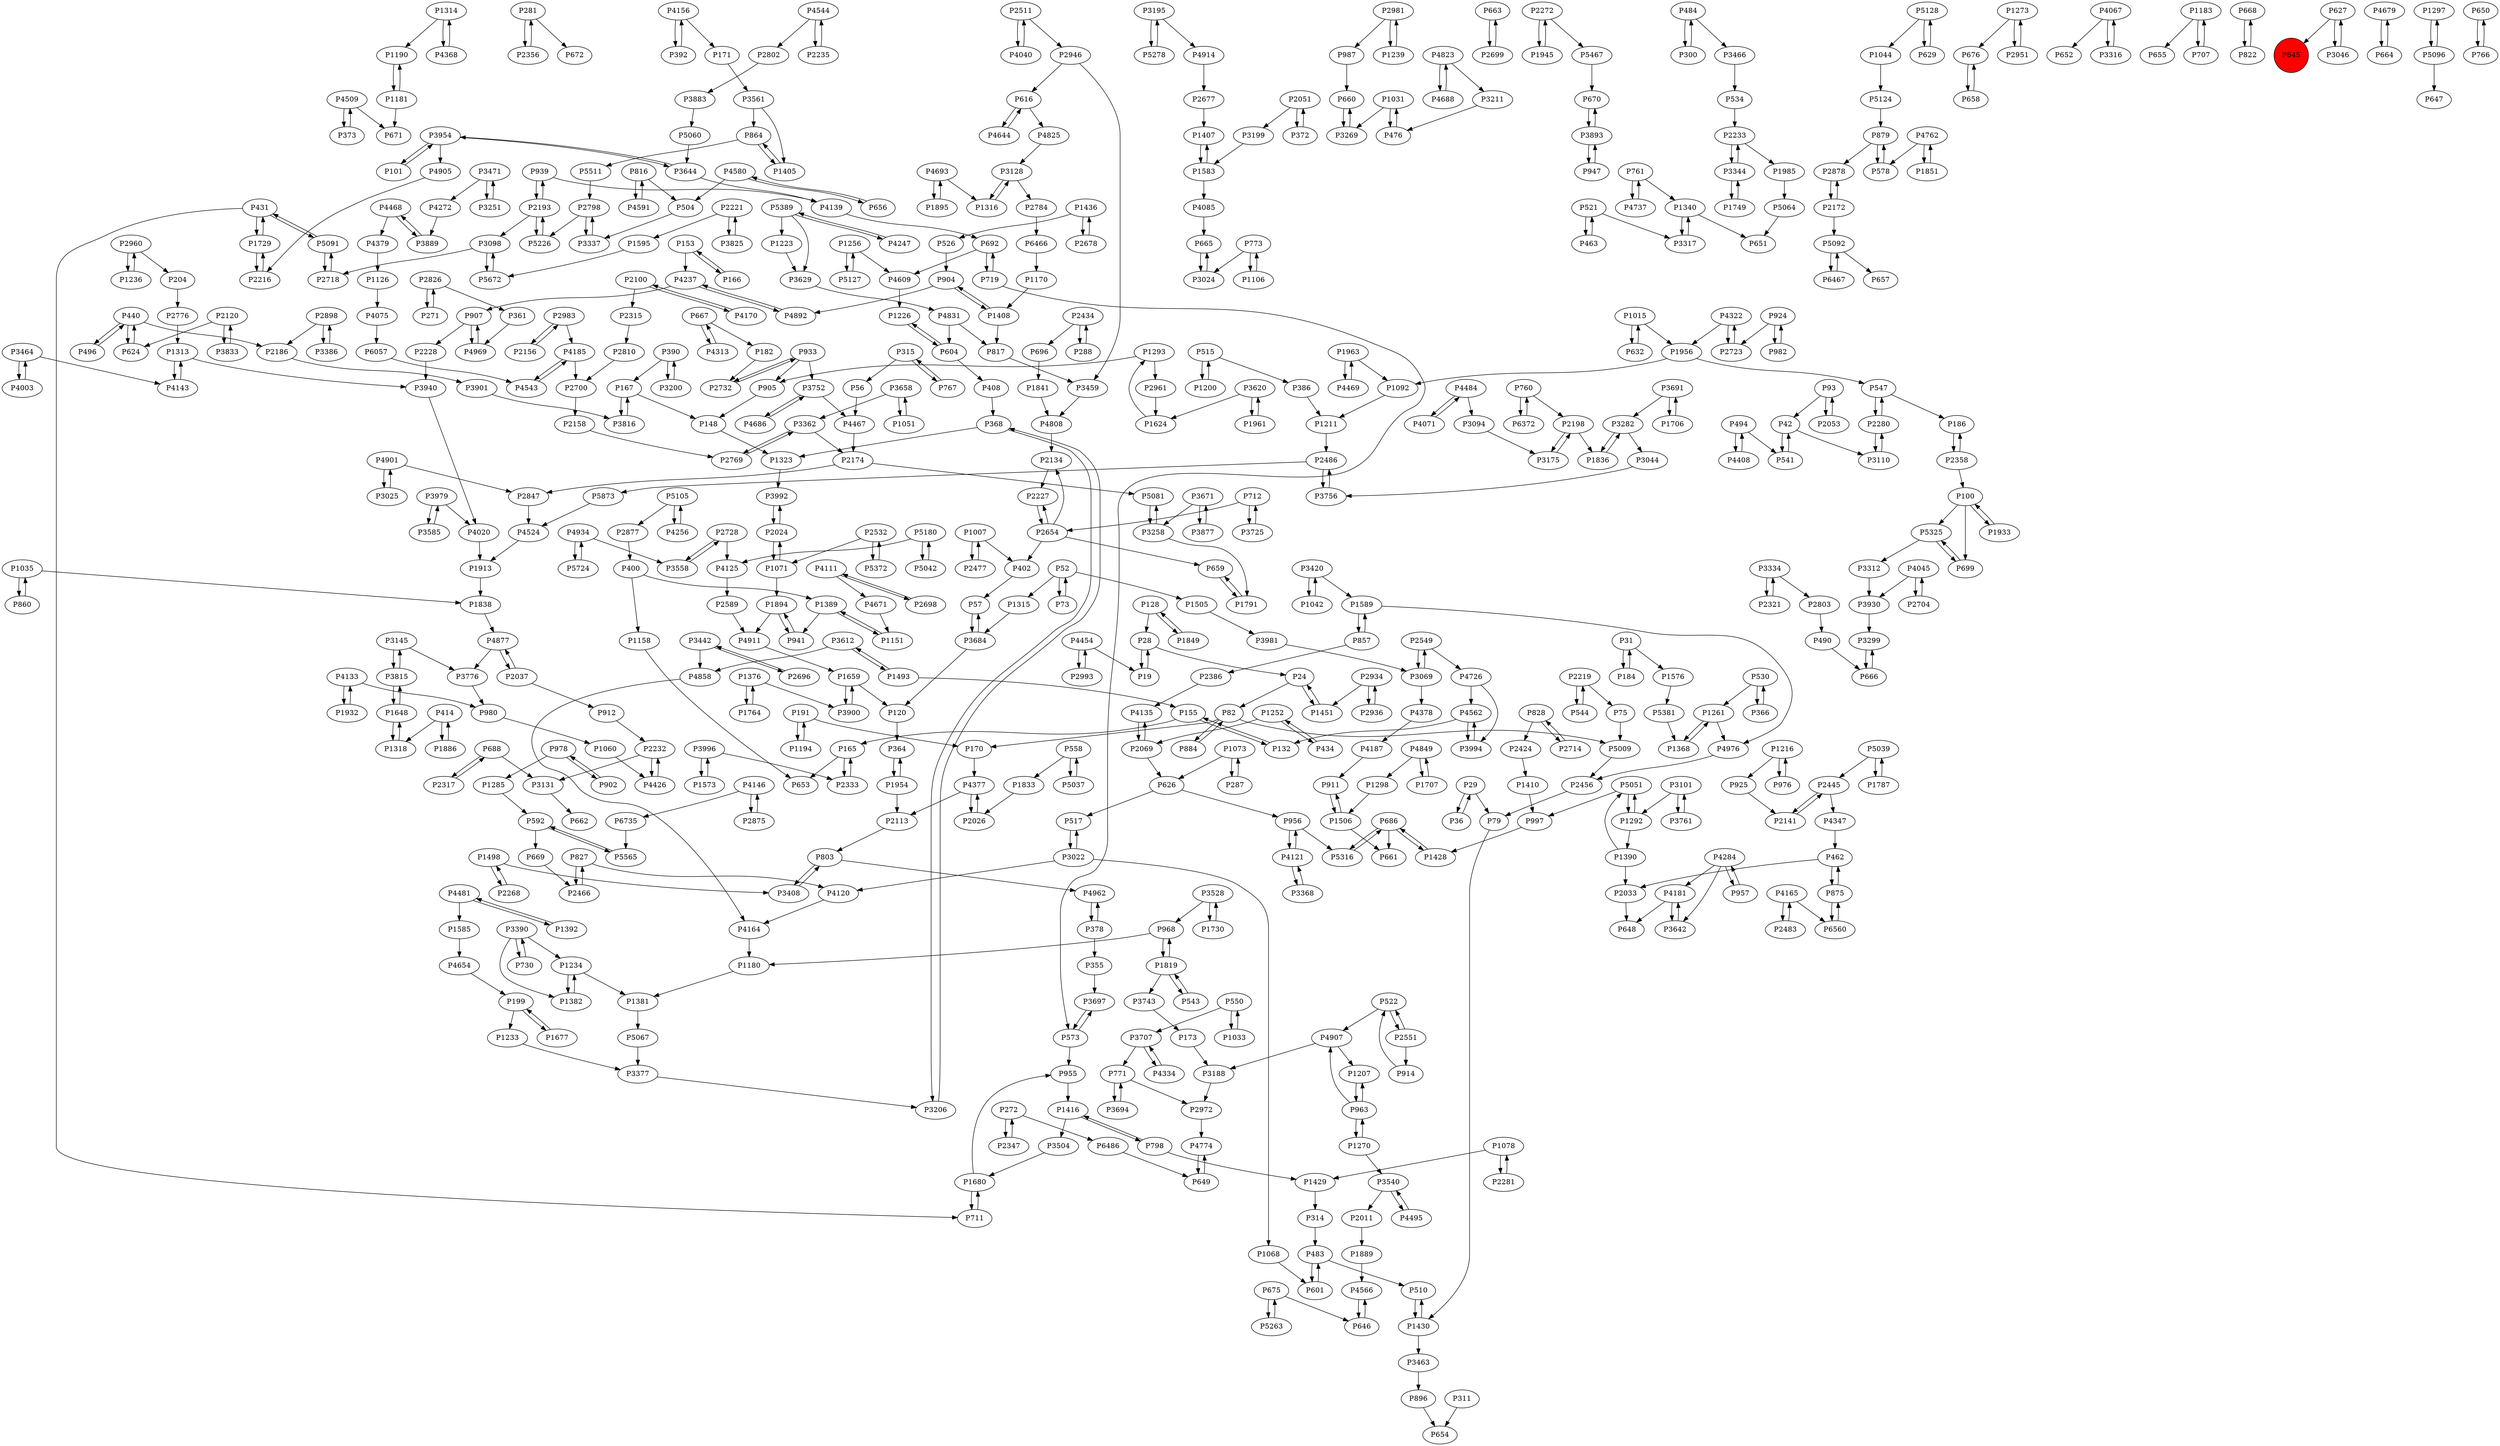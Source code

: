 digraph {
	P1190 -> P1181
	P281 -> P2356
	P5873 -> P4524
	P1211 -> P2486
	P4133 -> P1932
	P1498 -> P3408
	P5325 -> P3312
	P2728 -> P3558
	P1256 -> P5127
	P3188 -> P2972
	P4877 -> P2037
	P522 -> P2551
	P1315 -> P3684
	P2219 -> P544
	P667 -> P182
	P2358 -> P100
	P816 -> P4591
	P760 -> P2198
	P368 -> P1323
	P4962 -> P378
	P3761 -> P3101
	P2696 -> P3442
	P2037 -> P912
	P1392 -> P4481
	P3131 -> P662
	P1007 -> P2477
	P666 -> P3299
	P4143 -> P1313
	P355 -> P3697
	P982 -> P924
	P1895 -> P4693
	P3992 -> P2024
	P2961 -> P1624
	P4726 -> P4562
	P4654 -> P199
	P3282 -> P3044
	P31 -> P1576
	P504 -> P3337
	P3707 -> P771
	P3195 -> P5278
	P4075 -> P6057
	P939 -> P2193
	P3195 -> P4914
	P1298 -> P1506
	P907 -> P2228
	P816 -> P504
	P2981 -> P987
	P4408 -> P494
	P5511 -> P2798
	P1007 -> P402
	P4111 -> P2698
	P167 -> P148
	P604 -> P1226
	P5042 -> P5180
	P3691 -> P3282
	P616 -> P4644
	P4426 -> P2232
	P3282 -> P1836
	P987 -> P660
	P828 -> P2424
	P1252 -> P434
	P1833 -> P2026
	P515 -> P386
	P4187 -> P911
	P646 -> P4566
	P2654 -> P2134
	P4020 -> P1913
	P2141 -> P2445
	P1031 -> P476
	P1436 -> P526
	P4121 -> P3368
	P4181 -> P3642
	P6372 -> P760
	P663 -> P2699
	P2728 -> P4125
	P1234 -> P1381
	P2700 -> P2158
	P3979 -> P4020
	P4825 -> P3128
	P1573 -> P3996
	P2272 -> P1945
	P896 -> P654
	P3658 -> P3362
	P5381 -> P1368
	P28 -> P19
	P3900 -> P1659
	P2134 -> P2227
	P2011 -> P1889
	P191 -> P170
	P4377 -> P2113
	P3258 -> P5081
	P4544 -> P2802
	P364 -> P1954
	P5325 -> P699
	P2477 -> P1007
	P530 -> P366
	P3362 -> P2769
	P947 -> P3893
	P534 -> P2233
	P3883 -> P5060
	P5128 -> P1044
	P688 -> P3131
	P601 -> P483
	P1092 -> P1211
	P5039 -> P1787
	P864 -> P5511
	P3528 -> P968
	P1216 -> P976
	P558 -> P5037
	P3024 -> P665
	P184 -> P31
	P3464 -> P4003
	P300 -> P484
	P1819 -> P3743
	P128 -> P28
	P1505 -> P3981
	P4237 -> P4892
	P2993 -> P4454
	P1318 -> P1648
	P1389 -> P1151
	P2227 -> P2654
	P440 -> P2186
	P1200 -> P515
	P3815 -> P3145
	P408 -> P368
	P1410 -> P997
	P2934 -> P2936
	P1819 -> P543
	P3954 -> P3644
	P4562 -> P3994
	P626 -> P517
	P431 -> P1729
	P42 -> P541
	P2219 -> P75
	P875 -> P462
	P2221 -> P1595
	P3199 -> P1583
	P42 -> P3110
	P3776 -> P980
	P712 -> P2654
	P827 -> P2466
	P440 -> P496
	P3022 -> P4120
	P199 -> P1677
	P4125 -> P2589
	P1963 -> P4469
	P490 -> P666
	P3620 -> P1961
	P827 -> P4120
	P696 -> P1841
	P3504 -> P1680
	P5060 -> P3644
	P414 -> P1318
	P1416 -> P3504
	P3981 -> P3069
	P483 -> P601
	P132 -> P155
	P1648 -> P3815
	P1493 -> P3612
	P361 -> P4969
	P676 -> P658
	P719 -> P573
	P1044 -> P5124
	P4737 -> P761
	P2532 -> P5372
	P128 -> P1849
	P686 -> P5316
	P1706 -> P3691
	P4120 -> P4164
	P2120 -> P624
	P4256 -> P5105
	P2198 -> P1836
	P875 -> P6560
	P1256 -> P4609
	P914 -> P522
	P547 -> P2280
	P3540 -> P2011
	P2456 -> P79
	P3644 -> P3954
	P1677 -> P199
	P1956 -> P1092
	P2549 -> P3069
	P1239 -> P2981
	P4237 -> P907
	P3463 -> P896
	P4347 -> P462
	P665 -> P3024
	P2511 -> P4040
	P5037 -> P558
	P955 -> P1416
	P1071 -> P1894
	P3317 -> P1340
	P798 -> P1429
	P1707 -> P4849
	P5180 -> P5042
	P4849 -> P1707
	P526 -> P904
	P4284 -> P957
	P2026 -> P4377
	P3094 -> P3175
	P4686 -> P3752
	P390 -> P167
	P2934 -> P1451
	P857 -> P2386
	P1956 -> P547
	P2981 -> P1239
	P957 -> P4284
	P100 -> P1933
	P4509 -> P373
	P4067 -> P652
	P860 -> P1035
	P626 -> P956
	P2946 -> P3459
	P1506 -> P661
	P1764 -> P1376
	P2268 -> P1498
	P2280 -> P547
	P4484 -> P4071
	P3258 -> P1791
	P2826 -> P271
	P3337 -> P2798
	P120 -> P364
	P3691 -> P1706
	P4693 -> P1316
	P272 -> P6486
	P4644 -> P616
	P4524 -> P1913
	P101 -> P3954
	P4726 -> P3994
	P4544 -> P2235
	P191 -> P1194
	P75 -> P5009
	P5051 -> P997
	P2878 -> P2172
	P36 -> P29
	P4045 -> P3930
	P2445 -> P4347
	P2445 -> P2141
	P52 -> P73
	P543 -> P1819
	P857 -> P1589
	P3110 -> P2280
	P3684 -> P120
	P3312 -> P3930
	P2798 -> P3337
	P660 -> P3269
	P3889 -> P4468
	P1506 -> P911
	P1963 -> P1092
	P4823 -> P4688
	P155 -> P165
	P3540 -> P4495
	P904 -> P1408
	P1261 -> P4976
	P1749 -> P3344
	P550 -> P3707
	P767 -> P315
	P3251 -> P3471
	P1051 -> P3658
	P3101 -> P3761
	P884 -> P82
	P1659 -> P3900
	P165 -> P2333
	P1381 -> P5067
	P82 -> P884
	P3464 -> P4143
	P1223 -> P3629
	P573 -> P3697
	P541 -> P42
	P2486 -> P3756
	P3979 -> P3585
	P3022 -> P1068
	P1933 -> P100
	P5372 -> P2532
	P2551 -> P522
	P1849 -> P128
	P2486 -> P5873
	P5067 -> P3377
	P4170 -> P2100
	P484 -> P3466
	P3420 -> P1042
	P4454 -> P2993
	P4831 -> P604
	P1234 -> P1382
	P1183 -> P655
	P3528 -> P1730
	P4071 -> P4484
	P1376 -> P1764
	P1498 -> P2268
	P3697 -> P573
	P879 -> P2878
	P649 -> P4774
	P4831 -> P817
	P5316 -> P686
	P4693 -> P1895
	P2466 -> P827
	P2069 -> P626
	P4934 -> P3558
	P378 -> P4962
	P2946 -> P616
	P2776 -> P1313
	P902 -> P978
	P4377 -> P2026
	P1382 -> P1234
	P6467 -> P5092
	P1680 -> P955
	P2156 -> P2983
	P1060 -> P4426
	P1932 -> P4133
	P667 -> P4313
	P2174 -> P5081
	P798 -> P1416
	P484 -> P300
	P3585 -> P3979
	P6735 -> P5565
	P4313 -> P667
	P688 -> P2317
	P3893 -> P670
	P2898 -> P2186
	P1405 -> P864
	P522 -> P4907
	P2549 -> P4726
	P771 -> P2972
	P1292 -> P1390
	P271 -> P2826
	P2424 -> P1410
	P5091 -> P2718
	P515 -> P1200
	P288 -> P2434
	P907 -> P4969
	P2120 -> P3833
	P904 -> P4892
	P390 -> P3200
	P1428 -> P686
	P2898 -> P3386
	P155 -> P132
	P3466 -> P534
	P668 -> P822
	P462 -> P2033
	P2158 -> P2769
	P4185 -> P4543
	P1430 -> P510
	P2810 -> P2700
	P1886 -> P414
	P1659 -> P120
	P440 -> P624
	P1183 -> P707
	P2193 -> P3098
	P2654 -> P659
	P315 -> P56
	P1390 -> P5051
	P2936 -> P2934
	P3044 -> P3756
	P5105 -> P2877
	P171 -> P3561
	P2024 -> P3992
	P730 -> P3390
	P4858 -> P4164
	P2358 -> P186
	P3707 -> P4334
	P5105 -> P4256
	P1285 -> P592
	P3612 -> P1493
	P627 -> P645
	P57 -> P3684
	P670 -> P3893
	P1216 -> P925
	P692 -> P4609
	P5389 -> P1223
	P1589 -> P857
	P1078 -> P1429
	P4185 -> P2700
	P3612 -> P4858
	P956 -> P5316
	P4679 -> P664
	P82 -> P170
	P392 -> P4156
	P624 -> P440
	P3996 -> P1573
	P4135 -> P2069
	P2233 -> P3344
	P2228 -> P3940
	P5724 -> P4934
	P4609 -> P1226
	P2483 -> P4165
	P3334 -> P2321
	P3200 -> P390
	P6486 -> P649
	P366 -> P530
	P4495 -> P3540
	P1297 -> P5096
	P2317 -> P688
	P2875 -> P4146
	P2589 -> P4911
	P52 -> P1505
	P153 -> P166
	P1015 -> P1956
	P2960 -> P1236
	P2826 -> P361
	P1261 -> P1368
	P1576 -> P5381
	P3386 -> P2898
	P1945 -> P2272
	P1207 -> P963
	P1985 -> P5064
	P100 -> P699
	P4181 -> P648
	P5092 -> P657
	P4156 -> P392
	P879 -> P578
	P3816 -> P167
	P3940 -> P4020
	P1236 -> P2960
	P4067 -> P3316
	P997 -> P1428
	P578 -> P879
	P939 -> P4139
	P2280 -> P3110
	P550 -> P1033
	P761 -> P4737
	P3069 -> P2549
	P1270 -> P3540
	P3442 -> P2696
	P4003 -> P3464
	P2532 -> P1071
	P2051 -> P3199
	P4892 -> P4237
	P82 -> P5009
	P4165 -> P2483
	P281 -> P672
	P1073 -> P287
	P3833 -> P2120
	P4543 -> P4185
	P3752 -> P4686
	P773 -> P3024
	P4040 -> P2511
	P760 -> P6372
	P3098 -> P2718
	P3408 -> P803
	P3471 -> P4272
	P4688 -> P4823
	P3390 -> P730
	P616 -> P4825
	P79 -> P1430
	P3211 -> P476
	P1314 -> P1190
	P2714 -> P828
	P2033 -> P648
	P925 -> P2141
	P2100 -> P4170
	P4934 -> P5724
	P1583 -> P1407
	P463 -> P521
	P165 -> P653
	P1273 -> P676
	P1042 -> P3420
	P4165 -> P6560
	P2172 -> P2878
	P2172 -> P5092
	P1180 -> P1381
	P4378 -> P4187
	P963 -> P1207
	P1851 -> P4762
	P521 -> P3317
	P431 -> P5091
	P2511 -> P2946
	P1729 -> P2216
	P592 -> P669
	P1954 -> P2113
	P93 -> P42
	P4454 -> P19
	P1430 -> P3463
	P1894 -> P4911
	P400 -> P1389
	P4164 -> P1180
	P761 -> P1340
	P3362 -> P2174
	P5092 -> P6467
	P2802 -> P3883
	P4334 -> P3707
	P1838 -> P4877
	P386 -> P1211
	P573 -> P955
	P4976 -> P2456
	P2281 -> P1078
	P4284 -> P3642
	P3815 -> P1648
	P414 -> P1886
	P2053 -> P93
	P1031 -> P3269
	P4284 -> P4181
	P2983 -> P4185
	P675 -> P646
	P3334 -> P2803
	P4146 -> P2875
	P2386 -> P4135
	P5039 -> P2445
	P434 -> P1252
	P3561 -> P1405
	P29 -> P79
	P3877 -> P3671
	P1252 -> P2069
	P5127 -> P1256
	P2551 -> P914
	P1068 -> P601
	P817 -> P3459
	P864 -> P1405
	P28 -> P24
	P148 -> P1323
	P2677 -> P1407
	P100 -> P5325
	P4911 -> P1659
	P1015 -> P632
	P1787 -> P5039
	P905 -> P148
	P4247 -> P5389
	P1340 -> P3317
	P3994 -> P4562
	P4762 -> P1851
	P1170 -> P1408
	P933 -> P2732
	P1390 -> P2033
	P5226 -> P2193
	P2718 -> P5091
	P3954 -> P101
	P476 -> P1031
	P3642 -> P4181
	P4762 -> P578
	P1292 -> P5051
	P1791 -> P659
	P2193 -> P939
	P822 -> P668
	P4877 -> P3776
	P3725 -> P712
	P530 -> P1261
	P1595 -> P5672
	P1493 -> P155
	P1648 -> P1318
	P3128 -> P1316
	P1293 -> P2961
	P368 -> P3206
	P1451 -> P24
	P1106 -> P773
	P3752 -> P4467
	P5124 -> P879
	P3101 -> P1292
	P1126 -> P4075
	P968 -> P1180
	P3269 -> P660
	P402 -> P57
	P629 -> P5128
	P4468 -> P4379
	P3420 -> P1589
	P2113 -> P803
	P911 -> P1506
	P1836 -> P3282
	P4823 -> P3211
	P3954 -> P4905
	P1226 -> P604
	P4849 -> P1298
	P4484 -> P3094
	P314 -> P483
	P4045 -> P2704
	P496 -> P440
	P1408 -> P904
	P1368 -> P1261
	P1416 -> P798
	P3671 -> P3258
	P4368 -> P1314
	P2951 -> P1273
	P153 -> P4237
	P1313 -> P4143
	P199 -> P1233
	P1293 -> P905
	P2198 -> P3175
	P2698 -> P4111
	P4580 -> P504
	P5467 -> P670
	P494 -> P4408
	P315 -> P767
	P3893 -> P947
	P2232 -> P3131
	P2798 -> P5226
	P978 -> P902
	P1408 -> P817
	P669 -> P2466
	P1181 -> P1190
	P3145 -> P3815
	P2769 -> P3362
	P3377 -> P3206
	P3743 -> P173
	P978 -> P1285
	P707 -> P1183
	P4914 -> P2677
	P3558 -> P2728
	P2221 -> P3825
	P2024 -> P1071
	P1033 -> P550
	P3459 -> P4808
	P186 -> P2358
	P1436 -> P2678
	P1181 -> P671
	P963 -> P4907
	P3471 -> P3251
	P4905 -> P2216
	P3025 -> P4901
	P2174 -> P2847
	P924 -> P982
	P5051 -> P1292
	P1583 -> P4085
	P4322 -> P2723
	P2877 -> P400
	P692 -> P719
	P656 -> P4580
	P2803 -> P490
	P544 -> P2219
	P4272 -> P3889
	P686 -> P1428
	P4907 -> P1207
	P5081 -> P3258
	P372 -> P2051
	P1624 -> P1293
	P1194 -> P191
	P494 -> P541
	P1589 -> P4976
	P3825 -> P2221
	P167 -> P3816
	P1313 -> P3940
	P664 -> P4679
	P3694 -> P771
	P4379 -> P1126
	P650 -> P766
	P5064 -> P651
	P2847 -> P4524
	P4322 -> P1956
	P1889 -> P4566
	P1340 -> P651
	P912 -> P2232
	P3756 -> P2486
	P2983 -> P2156
	P311 -> P654
	P5565 -> P592
	P19 -> P28
	P3022 -> P517
	P2972 -> P4774
	P3098 -> P5672
	P287 -> P1073
	P4591 -> P816
	P4468 -> P3889
	P3299 -> P666
	P1585 -> P4654
	P170 -> P4377
	P3901 -> P3816
	P3644 -> P4139
	P2232 -> P4426
	P4808 -> P2134
	P2216 -> P1729
	P5389 -> P4247
	P2100 -> P2315
	P24 -> P1451
	P431 -> P711
	P1233 -> P3377
	P2723 -> P4322
	P1729 -> P431
	P675 -> P5263
	P5389 -> P3629
	P2699 -> P663
	P627 -> P3046
	P3561 -> P864
	P5096 -> P1297
	P3996 -> P2333
	P963 -> P1270
	P712 -> P3725
	P1323 -> P3992
	P5180 -> P4125
	P1270 -> P963
	P4671 -> P1151
	P373 -> P4509
	P3368 -> P4121
	P1841 -> P4808
	P3069 -> P4378
	P5263 -> P675
	P1429 -> P314
	P4907 -> P3188
	P2272 -> P5467
	P2732 -> P933
	P3620 -> P1624
	P2678 -> P1436
	P659 -> P1791
	P4133 -> P980
	P5009 -> P2456
	P400 -> P1158
	P4121 -> P956
	P1954 -> P364
	P773 -> P1106
	P592 -> P5565
	P3206 -> P368
	P4481 -> P1392
	P547 -> P186
	P1376 -> P3900
	P2051 -> P372
	P3930 -> P3299
	P1151 -> P1389
	P52 -> P1315
	P1316 -> P3128
	P173 -> P3188
	P73 -> P52
	P1071 -> P2024
	P5091 -> P431
	P2193 -> P5226
	P2784 -> P6466
	P3128 -> P2784
	P2333 -> P165
	P4111 -> P4671
	P699 -> P5325
	P803 -> P3408
	P3629 -> P4831
	P483 -> P510
	P1158 -> P653
	P3344 -> P2233
	P968 -> P1819
	P2704 -> P4045
	P766 -> P650
	P2321 -> P3334
	P4901 -> P2847
	P924 -> P2723
	P272 -> P2347
	P3145 -> P3776
	P1894 -> P941
	P1273 -> P2951
	P803 -> P4962
	P31 -> P184
	P24 -> P82
	P2347 -> P272
	P4562 -> P132
	P2037 -> P4877
	P771 -> P3694
	P2960 -> P204
	P2434 -> P696
	P182 -> P2732
	P510 -> P1430
	P3390 -> P1234
	P3684 -> P57
	P1035 -> P1838
	P558 -> P1833
	P4901 -> P3025
	P4139 -> P692
	P980 -> P1060
	P719 -> P692
	P2315 -> P2810
	P5128 -> P629
	P976 -> P1216
	P2434 -> P288
	P3344 -> P1749
	P2233 -> P1985
	P2654 -> P402
	P4481 -> P1585
	P828 -> P2714
	P56 -> P4467
	P2235 -> P4544
	P521 -> P463
	P3442 -> P4858
	P1961 -> P3620
	P166 -> P153
	P1314 -> P4368
	P658 -> P676
	P3671 -> P3877
	P3175 -> P2198
	P2654 -> P2227
	P517 -> P3022
	P5672 -> P3098
	P4156 -> P171
	P4969 -> P907
	P3390 -> P1382
	P1389 -> P941
	P933 -> P3752
	P3046 -> P627
	P956 -> P4121
	P6560 -> P875
	P3658 -> P1051
	P1035 -> P860
	P4566 -> P646
	P711 -> P1680
	P604 -> P408
	P204 -> P2776
	P2186 -> P3901
	P1078 -> P2281
	P4580 -> P656
	P2069 -> P4135
	P1819 -> P968
	P4774 -> P649
	P1680 -> P711
	P5278 -> P3195
	P2356 -> P281
	P686 -> P661
	P1730 -> P3528
	P4469 -> P1963
	P4085 -> P665
	P4146 -> P6735
	P3316 -> P4067
	P933 -> P905
	P93 -> P2053
	P378 -> P355
	P941 -> P1894
	P1073 -> P626
	P462 -> P875
	P1407 -> P1583
	P6057 -> P4543
	P29 -> P36
	P4509 -> P671
	P6466 -> P1170
	P632 -> P1015
	P1913 -> P1838
	P4467 -> P2174
	P5096 -> P647
	P645 [shape=circle]
	P645 [style=filled]
	P645 [fillcolor=red]
}